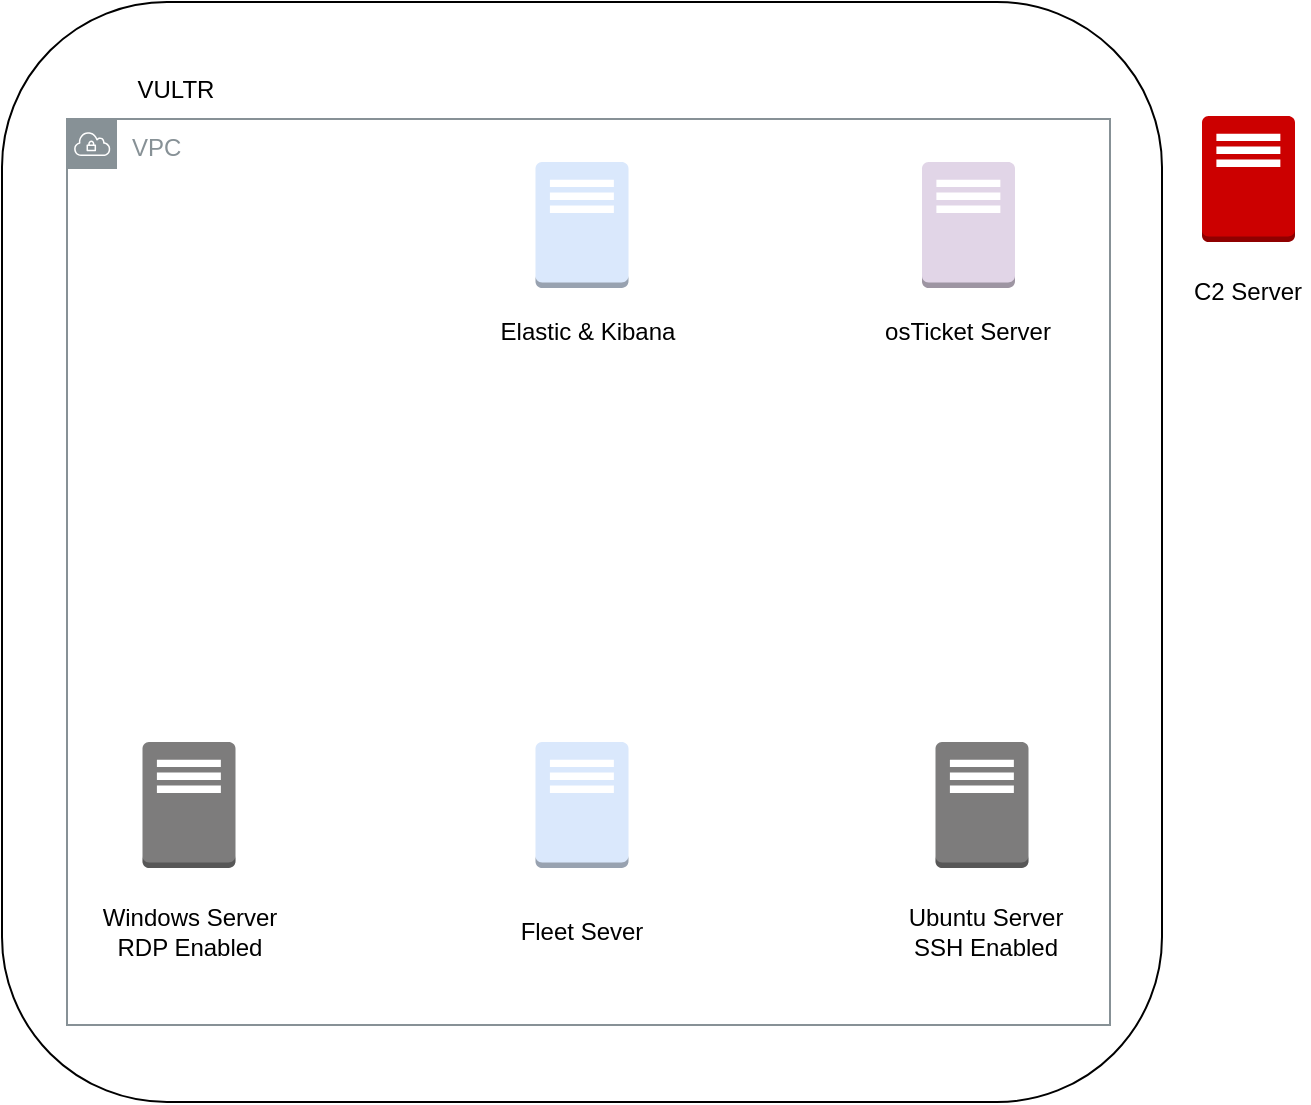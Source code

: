 <mxfile version="24.7.10">
  <diagram name="Page-1" id="5iXVVyc8VGZqLHB0TFkd">
    <mxGraphModel dx="1434" dy="744" grid="1" gridSize="10" guides="1" tooltips="1" connect="1" arrows="1" fold="1" page="1" pageScale="1" pageWidth="850" pageHeight="1100" math="0" shadow="0">
      <root>
        <mxCell id="0" />
        <mxCell id="1" parent="0" />
        <mxCell id="KqT_TPZuk1VNGbl1Jtsx-10" value="" style="rounded=1;whiteSpace=wrap;html=1;" vertex="1" parent="1">
          <mxGeometry x="90" y="170" width="580" height="550" as="geometry" />
        </mxCell>
        <mxCell id="KqT_TPZuk1VNGbl1Jtsx-25" value="VPC" style="sketch=0;outlineConnect=0;gradientColor=none;html=1;whiteSpace=wrap;fontSize=12;fontStyle=0;shape=mxgraph.aws4.group;grIcon=mxgraph.aws4.group_vpc;strokeColor=#879196;fillColor=none;verticalAlign=top;align=left;spacingLeft=30;fontColor=#879196;dashed=0;" vertex="1" parent="1">
          <mxGeometry x="122.5" y="228.5" width="521.5" height="453" as="geometry" />
        </mxCell>
        <mxCell id="KqT_TPZuk1VNGbl1Jtsx-1" value="" style="outlineConnect=0;dashed=0;verticalLabelPosition=bottom;verticalAlign=top;align=center;html=1;shape=mxgraph.aws3.traditional_server;fillColor=#dae8fc;strokeColor=#6c8ebf;" vertex="1" parent="1">
          <mxGeometry x="356.75" y="250" width="46.5" height="63" as="geometry" />
        </mxCell>
        <mxCell id="KqT_TPZuk1VNGbl1Jtsx-2" value="" style="outlineConnect=0;dashed=0;verticalLabelPosition=bottom;verticalAlign=top;align=center;html=1;shape=mxgraph.aws3.traditional_server;fillColor=#7D7C7C;gradientColor=none;" vertex="1" parent="1">
          <mxGeometry x="160.25" y="540" width="46.5" height="63" as="geometry" />
        </mxCell>
        <mxCell id="KqT_TPZuk1VNGbl1Jtsx-4" value="" style="outlineConnect=0;dashed=0;verticalLabelPosition=bottom;verticalAlign=top;align=center;html=1;shape=mxgraph.aws3.traditional_server;fillColor=#dae8fc;strokeColor=#6c8ebf;" vertex="1" parent="1">
          <mxGeometry x="356.75" y="540" width="46.5" height="63" as="geometry" />
        </mxCell>
        <mxCell id="KqT_TPZuk1VNGbl1Jtsx-5" value="" style="outlineConnect=0;dashed=0;verticalLabelPosition=bottom;verticalAlign=top;align=center;html=1;shape=mxgraph.aws3.traditional_server;fillColor=#7D7C7C;gradientColor=none;" vertex="1" parent="1">
          <mxGeometry x="556.75" y="540" width="46.5" height="63" as="geometry" />
        </mxCell>
        <mxCell id="KqT_TPZuk1VNGbl1Jtsx-6" value="" style="outlineConnect=0;dashed=0;verticalLabelPosition=bottom;verticalAlign=top;align=center;html=1;shape=mxgraph.aws3.traditional_server;fillColor=#e1d5e7;strokeColor=#9673a6;" vertex="1" parent="1">
          <mxGeometry x="550" y="250" width="46.5" height="63" as="geometry" />
        </mxCell>
        <mxCell id="KqT_TPZuk1VNGbl1Jtsx-9" value="" style="outlineConnect=0;dashed=0;verticalLabelPosition=bottom;verticalAlign=top;align=center;html=1;shape=mxgraph.aws3.traditional_server;fillColor=#CC0000;strokeColor=#b85450;" vertex="1" parent="1">
          <mxGeometry x="690" y="227" width="46.5" height="63" as="geometry" />
        </mxCell>
        <mxCell id="KqT_TPZuk1VNGbl1Jtsx-11" value="VULTR" style="text;html=1;align=center;verticalAlign=middle;whiteSpace=wrap;rounded=0;" vertex="1" parent="1">
          <mxGeometry x="146.75" y="198.5" width="60" height="30" as="geometry" />
        </mxCell>
        <mxCell id="KqT_TPZuk1VNGbl1Jtsx-13" value="Elastic &amp;amp; Kibana" style="text;html=1;align=center;verticalAlign=middle;whiteSpace=wrap;rounded=0;" vertex="1" parent="1">
          <mxGeometry x="333.25" y="320" width="100" height="30" as="geometry" />
        </mxCell>
        <mxCell id="KqT_TPZuk1VNGbl1Jtsx-14" value="Windows Server&lt;div&gt;RDP Enabled&lt;/div&gt;" style="text;html=1;align=center;verticalAlign=middle;whiteSpace=wrap;rounded=0;" vertex="1" parent="1">
          <mxGeometry x="128.5" y="620" width="110" height="30" as="geometry" />
        </mxCell>
        <mxCell id="KqT_TPZuk1VNGbl1Jtsx-16" value="Ubuntu Server&lt;div&gt;SSH Enabled&lt;/div&gt;" style="text;html=1;align=center;verticalAlign=middle;whiteSpace=wrap;rounded=0;" vertex="1" parent="1">
          <mxGeometry x="521.75" y="620" width="120" height="30" as="geometry" />
        </mxCell>
        <mxCell id="KqT_TPZuk1VNGbl1Jtsx-17" value="Fleet Sever" style="text;html=1;align=center;verticalAlign=middle;whiteSpace=wrap;rounded=0;" vertex="1" parent="1">
          <mxGeometry x="340" y="620" width="80" height="30" as="geometry" />
        </mxCell>
        <mxCell id="KqT_TPZuk1VNGbl1Jtsx-18" value="osTicket Server" style="text;html=1;align=center;verticalAlign=middle;whiteSpace=wrap;rounded=0;" vertex="1" parent="1">
          <mxGeometry x="523.25" y="320" width="100" height="30" as="geometry" />
        </mxCell>
        <mxCell id="KqT_TPZuk1VNGbl1Jtsx-19" value="C2 Server" style="text;html=1;align=center;verticalAlign=middle;whiteSpace=wrap;rounded=0;" vertex="1" parent="1">
          <mxGeometry x="683.25" y="300" width="60" height="30" as="geometry" />
        </mxCell>
      </root>
    </mxGraphModel>
  </diagram>
</mxfile>
